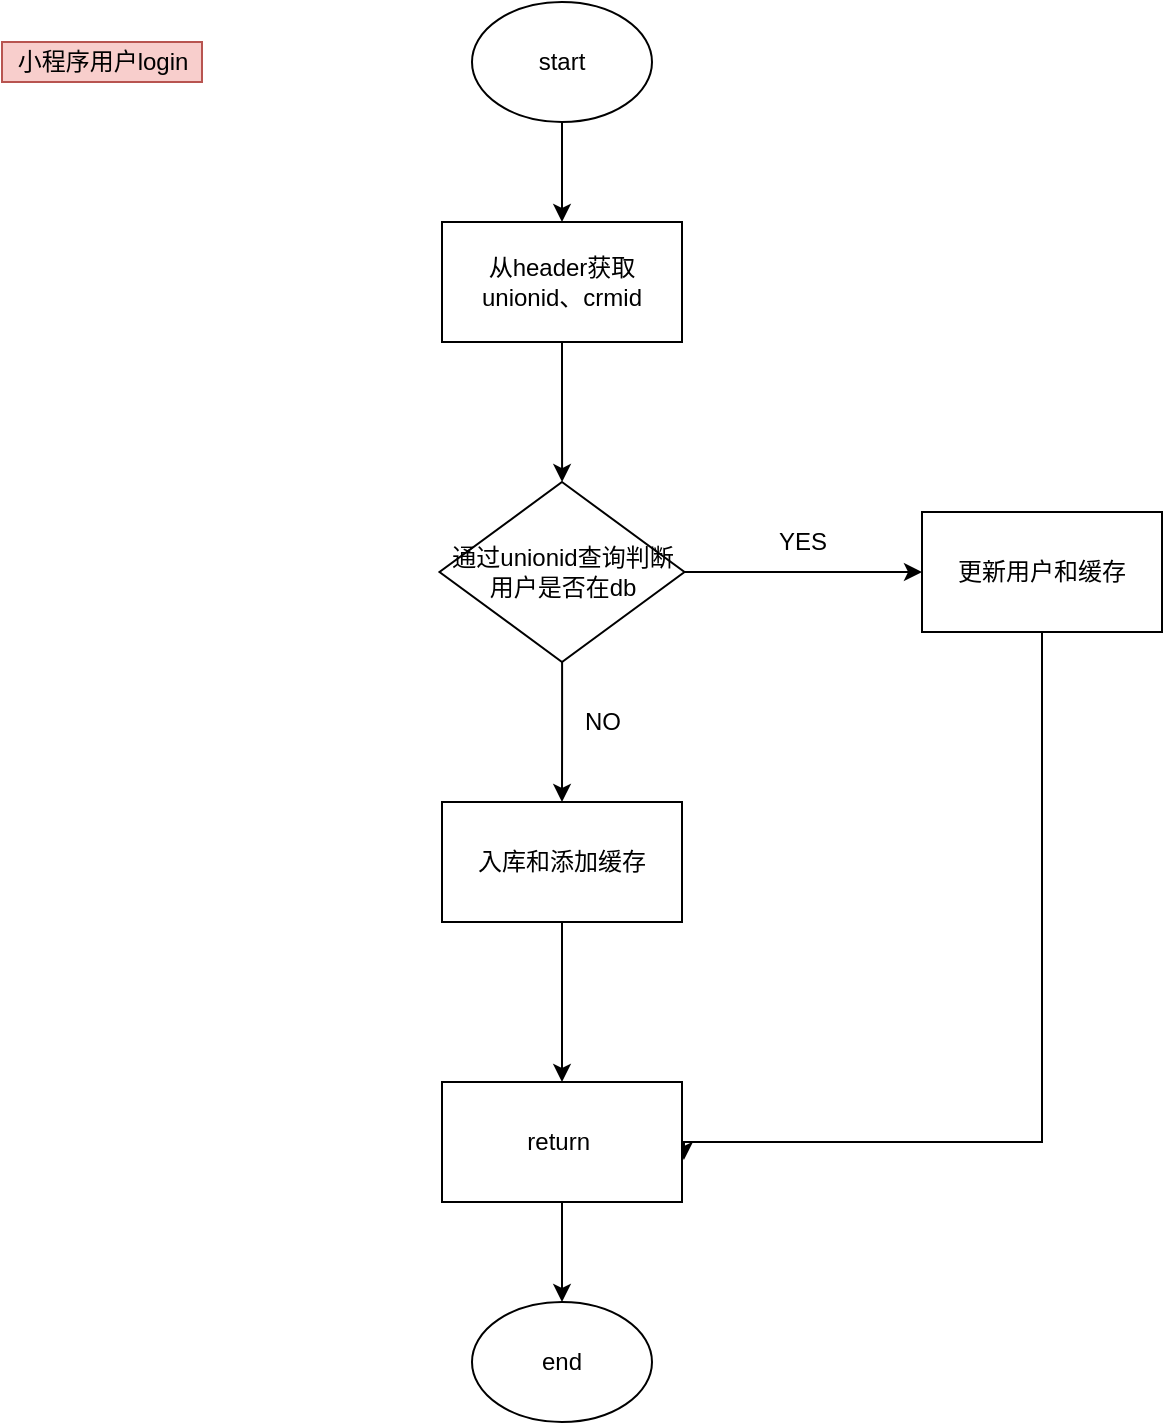 <mxfile version="14.6.1" type="github">
  <diagram id="Ck79b30tSz4ZQj37qoaF" name="Page-1">
    <mxGraphModel dx="1422" dy="762" grid="1" gridSize="10" guides="1" tooltips="1" connect="1" arrows="1" fold="1" page="1" pageScale="1" pageWidth="827" pageHeight="1169" math="0" shadow="0">
      <root>
        <mxCell id="0" />
        <mxCell id="1" parent="0" />
        <mxCell id="lZHpw7mmfWlZTTs1Uvj3-9" value="" style="edgeStyle=orthogonalEdgeStyle;rounded=0;orthogonalLoop=1;jettySize=auto;html=1;" edge="1" parent="1" source="lZHpw7mmfWlZTTs1Uvj3-1" target="lZHpw7mmfWlZTTs1Uvj3-2">
          <mxGeometry relative="1" as="geometry" />
        </mxCell>
        <mxCell id="lZHpw7mmfWlZTTs1Uvj3-1" value="start" style="ellipse;whiteSpace=wrap;html=1;" vertex="1" parent="1">
          <mxGeometry x="365" y="50" width="90" height="60" as="geometry" />
        </mxCell>
        <mxCell id="lZHpw7mmfWlZTTs1Uvj3-10" value="" style="edgeStyle=orthogonalEdgeStyle;rounded=0;orthogonalLoop=1;jettySize=auto;html=1;" edge="1" parent="1" source="lZHpw7mmfWlZTTs1Uvj3-2" target="lZHpw7mmfWlZTTs1Uvj3-3">
          <mxGeometry relative="1" as="geometry" />
        </mxCell>
        <mxCell id="lZHpw7mmfWlZTTs1Uvj3-2" value="从header获取unionid、crmid" style="rounded=0;whiteSpace=wrap;html=1;" vertex="1" parent="1">
          <mxGeometry x="350" y="160" width="120" height="60" as="geometry" />
        </mxCell>
        <mxCell id="lZHpw7mmfWlZTTs1Uvj3-11" style="edgeStyle=orthogonalEdgeStyle;rounded=0;orthogonalLoop=1;jettySize=auto;html=1;" edge="1" parent="1" source="lZHpw7mmfWlZTTs1Uvj3-3" target="lZHpw7mmfWlZTTs1Uvj3-6">
          <mxGeometry relative="1" as="geometry" />
        </mxCell>
        <mxCell id="lZHpw7mmfWlZTTs1Uvj3-13" style="edgeStyle=orthogonalEdgeStyle;rounded=0;orthogonalLoop=1;jettySize=auto;html=1;entryX=0.5;entryY=0;entryDx=0;entryDy=0;" edge="1" parent="1" source="lZHpw7mmfWlZTTs1Uvj3-3" target="lZHpw7mmfWlZTTs1Uvj3-5">
          <mxGeometry relative="1" as="geometry" />
        </mxCell>
        <mxCell id="lZHpw7mmfWlZTTs1Uvj3-3" value="通过unionid查询判断用户是否在db" style="rhombus;whiteSpace=wrap;html=1;" vertex="1" parent="1">
          <mxGeometry x="348.75" y="290" width="122.5" height="90" as="geometry" />
        </mxCell>
        <mxCell id="lZHpw7mmfWlZTTs1Uvj3-16" value="" style="edgeStyle=orthogonalEdgeStyle;rounded=0;orthogonalLoop=1;jettySize=auto;html=1;" edge="1" parent="1" source="lZHpw7mmfWlZTTs1Uvj3-5" target="lZHpw7mmfWlZTTs1Uvj3-7">
          <mxGeometry relative="1" as="geometry" />
        </mxCell>
        <mxCell id="lZHpw7mmfWlZTTs1Uvj3-5" value="入库和添加缓存" style="rounded=0;whiteSpace=wrap;html=1;" vertex="1" parent="1">
          <mxGeometry x="350" y="450" width="120" height="60" as="geometry" />
        </mxCell>
        <mxCell id="lZHpw7mmfWlZTTs1Uvj3-18" style="edgeStyle=orthogonalEdgeStyle;rounded=0;orthogonalLoop=1;jettySize=auto;html=1;entryX=1.008;entryY=0.65;entryDx=0;entryDy=0;entryPerimeter=0;" edge="1" parent="1" source="lZHpw7mmfWlZTTs1Uvj3-6" target="lZHpw7mmfWlZTTs1Uvj3-7">
          <mxGeometry relative="1" as="geometry">
            <Array as="points">
              <mxPoint x="650" y="620" />
              <mxPoint x="471" y="620" />
            </Array>
          </mxGeometry>
        </mxCell>
        <mxCell id="lZHpw7mmfWlZTTs1Uvj3-6" value="更新用户和缓存" style="rounded=0;whiteSpace=wrap;html=1;" vertex="1" parent="1">
          <mxGeometry x="590" y="305" width="120" height="60" as="geometry" />
        </mxCell>
        <mxCell id="lZHpw7mmfWlZTTs1Uvj3-17" value="" style="edgeStyle=orthogonalEdgeStyle;rounded=0;orthogonalLoop=1;jettySize=auto;html=1;" edge="1" parent="1" source="lZHpw7mmfWlZTTs1Uvj3-7" target="lZHpw7mmfWlZTTs1Uvj3-8">
          <mxGeometry relative="1" as="geometry" />
        </mxCell>
        <mxCell id="lZHpw7mmfWlZTTs1Uvj3-7" value="return&amp;nbsp;" style="rounded=0;whiteSpace=wrap;html=1;" vertex="1" parent="1">
          <mxGeometry x="350" y="590" width="120" height="60" as="geometry" />
        </mxCell>
        <mxCell id="lZHpw7mmfWlZTTs1Uvj3-8" value="end" style="ellipse;whiteSpace=wrap;html=1;" vertex="1" parent="1">
          <mxGeometry x="365" y="700" width="90" height="60" as="geometry" />
        </mxCell>
        <mxCell id="lZHpw7mmfWlZTTs1Uvj3-14" value="NO" style="text;html=1;align=center;verticalAlign=middle;resizable=0;points=[];autosize=1;strokeColor=none;" vertex="1" parent="1">
          <mxGeometry x="415" y="400" width="30" height="20" as="geometry" />
        </mxCell>
        <mxCell id="lZHpw7mmfWlZTTs1Uvj3-15" value="YES" style="text;html=1;align=center;verticalAlign=middle;resizable=0;points=[];autosize=1;strokeColor=none;" vertex="1" parent="1">
          <mxGeometry x="510" y="310" width="40" height="20" as="geometry" />
        </mxCell>
        <mxCell id="lZHpw7mmfWlZTTs1Uvj3-19" value="小程序用户login" style="text;html=1;align=center;verticalAlign=middle;resizable=0;points=[];autosize=1;strokeColor=#b85450;fillColor=#f8cecc;" vertex="1" parent="1">
          <mxGeometry x="130" y="70" width="100" height="20" as="geometry" />
        </mxCell>
      </root>
    </mxGraphModel>
  </diagram>
</mxfile>
